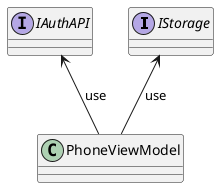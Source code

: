 @startuml phone_vm
interface IStorage
interface IAuthAPI
class PhoneViewModel

PhoneViewModel -up-> IStorage : use
PhoneViewModel -up-> IAuthAPI : use
@enduml